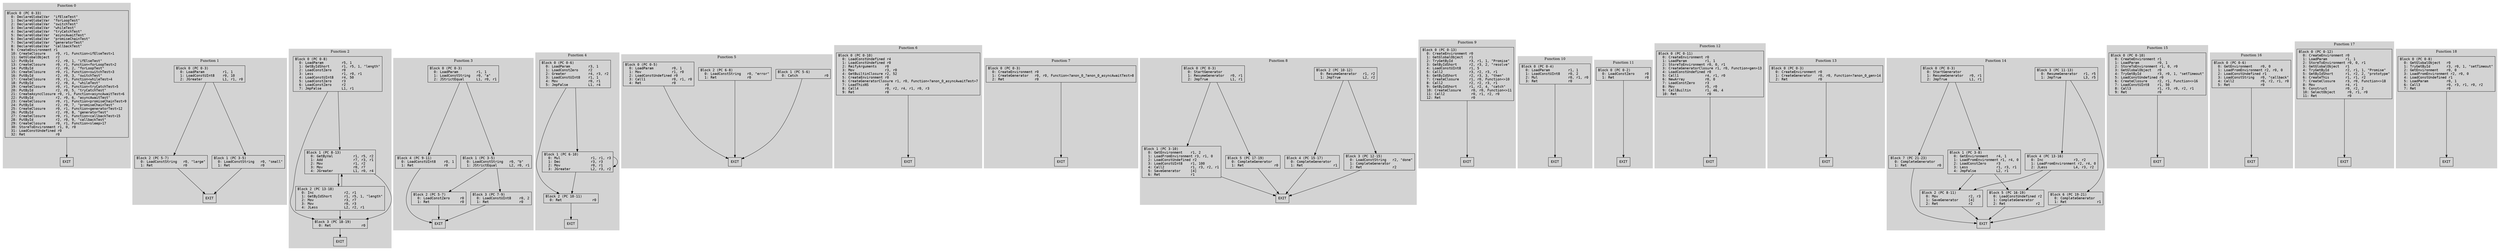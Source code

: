// CFG analysis for flow_control
// Generated from data/flow_control.hbc

digraph {
  rankdir=TB;
  node [shape=box, fontname="monospace"];

  subgraph cluster_function_0 {
    label = "Function 0";
    style = filled;
    color = lightgrey;

    f0_n0 [ label = "Block 0 (PC 0-33)\l  0: DeclareGlobalVar  \"ifElseTest\"\l  1: DeclareGlobalVar  \"forLoopTest\"\l  2: DeclareGlobalVar  \"switchTest\"\l  3: DeclareGlobalVar  \"whileTest\"\l  4: DeclareGlobalVar  \"tryCatchTest\"\l  5: DeclareGlobalVar  \"asyncAwaitTest\"\l  6: DeclareGlobalVar  \"promiseChainTest\"\l  7: DeclareGlobalVar  \"generatorTest\"\l  8: DeclareGlobalVar  \"callbackTest\"\l  9: CreateEnvironment r1\l  10: CreateClosure     r0, r1, Function<ifElseTest>1\l  11: GetGlobalObject   r2\l  12: PutById           r2, r0, 1, \"ifElseTest\"\l  13: CreateClosure     r0, r1, Function<forLoopTest>2\l  14: PutById           r2, r0, 2, \"forLoopTest\"\l  15: CreateClosure     r0, r1, Function<switchTest>3\l  16: PutById           r2, r0, 3, \"switchTest\"\l  17: CreateClosure     r0, r1, Function<whileTest>4\l  18: PutById           r2, r0, 4, \"whileTest\"\l  19: CreateClosure     r0, r1, Function<tryCatchTest>5\l  20: PutById           r2, r0, 5, \"tryCatchTest\"\l  21: CreateAsyncClosure r0, r1, Function<asyncAwaitTest>6\l  22: PutById           r2, r0, 6, \"asyncAwaitTest\"\l  23: CreateClosure     r0, r1, Function<promiseChainTest>9\l  24: PutById           r2, r0, 7, \"promiseChainTest\"\l  25: CreateClosure     r0, r1, Function<generatorTest>12\l  26: PutById           r2, r0, 8, \"generatorTest\"\l  27: CreateClosure     r0, r1, Function<callbackTest>15\l  28: PutById           r2, r0, 9, \"callbackTest\"\l  29: CreateClosure     r0, r1, Function<sleep>17\l  30: StoreToEnvironment r1, 0, r0\l  31: LoadConstUndefined r0\l  32: Ret               r0\l" ]
    f0_n1 [ label = "EXIT" ]

    f0_n0 -> f0_n1
  }

  subgraph cluster_function_1 {
    label = "Function 1";
    style = filled;
    color = lightgrey;

    f1_n0 [ label = "Block 0 (PC 0-3)\l  0: LoadParam         r1, 1\l  1: LoadConstUInt8    r0, 10\l  2: JGreater          L1, r1, r0\l" ]
    f1_n1 [ label = "Block 1 (PC 3-5)\l  0: LoadConstString   r0, \"small\"\l  1: Ret               r0\l" ]
    f1_n2 [ label = "Block 2 (PC 5-7)\l  0: LoadConstString   r0, \"large\"\l  1: Ret               r0\l" ]
    f1_n3 [ label = "EXIT" ]

    f1_n0 -> f1_n2
    f1_n0 -> f1_n1
    f1_n1 -> f1_n3
    f1_n2 -> f1_n3
  }

  subgraph cluster_function_2 {
    label = "Function 2";
    style = filled;
    color = lightgrey;

    f2_n0 [ label = "Block 0 (PC 0-8)\l  0: LoadParam         r5, 1\l  1: GetByIdShort      r1, r5, 1, \"length\"\l  2: LoadConstZero     r0\l  3: Less              r1, r0, r1\l  4: LoadConstUInt8    r4, 50\l  5: LoadConstZero     r3\l  6: LoadConstZero     r2\l  7: JmpFalse          L1, r1\l" ]
    f2_n1 [ label = "Block 1 (PC 8-13)\l  0: GetByVal          r1, r5, r2\l  1: Add               r7, r3, r1\l  2: Mov               r1, r2\l  3: Mov               r0, r7\l  4: JGreater          L1, r0, r4\l" ]
    f2_n2 [ label = "Block 2 (PC 13-18)\l  0: Inc               r2, r1\l  1: GetByIdShort      r1, r5, 1, \"length\"\l  2: Mov               r3, r7\l  3: Mov               r0, r3\l  4: JLess             L2, r2, r1\l" ]
    f2_n3 [ label = "Block 3 (PC 18-19)\l  0: Ret               r0\l" ]
    f2_n4 [ label = "EXIT" ]

    f2_n0 -> f2_n3
    f2_n0 -> f2_n1
    f2_n1 -> f2_n3
    f2_n1 -> f2_n2
    f2_n2 -> f2_n1
    f2_n2 -> f2_n3
    f2_n3 -> f2_n4
  }

  subgraph cluster_function_3 {
    label = "Function 3";
    style = filled;
    color = lightgrey;

    f3_n0 [ label = "Block 0 (PC 0-3)\l  0: LoadParam         r1, 1\l  1: LoadConstString   r0, \"a\"\l  2: JStrictEqual      L1, r0, r1\l" ]
    f3_n1 [ label = "Block 1 (PC 3-5)\l  0: LoadConstString   r0, \"b\"\l  1: JStrictEqual      L2, r0, r1\l" ]
    f3_n2 [ label = "Block 2 (PC 5-7)\l  0: LoadConstZero     r0\l  1: Ret               r0\l" ]
    f3_n3 [ label = "Block 3 (PC 7-9)\l  0: LoadConstUInt8    r0, 2\l  1: Ret               r0\l" ]
    f3_n4 [ label = "Block 4 (PC 9-11)\l  0: LoadConstUInt8    r0, 1\l  1: Ret               r0\l" ]
    f3_n5 [ label = "EXIT" ]

    f3_n0 -> f3_n4
    f3_n0 -> f3_n1
    f3_n1 -> f3_n3
    f3_n1 -> f3_n2
    f3_n2 -> f3_n5
    f3_n3 -> f3_n5
    f3_n4 -> f3_n5
  }

  subgraph cluster_function_4 {
    label = "Function 4";
    style = filled;
    color = lightgrey;

    f4_n0 [ label = "Block 0 (PC 0-6)\l  0: LoadParam         r3, 1\l  1: LoadConstZero     r2\l  2: Greater           r4, r3, r2\l  3: LoadConstUInt8    r1, 1\l  4: Mov               r0, r1\l  5: JmpFalse          L1, r4\l" ]
    f4_n1 [ label = "Block 1 (PC 6-10)\l  0: Mul               r1, r1, r3\l  1: Dec               r3, r3\l  2: Mov               r0, r1\l  3: JGreater          L2, r3, r2\l" ]
    f4_n2 [ label = "Block 2 (PC 10-11)\l  0: Ret               r0\l" ]
    f4_n3 [ label = "EXIT" ]

    f4_n0 -> f4_n2
    f4_n0 -> f4_n1
    f4_n1 -> f4_n1
    f4_n1 -> f4_n2
    f4_n2 -> f4_n3
  }

  subgraph cluster_function_5 {
    label = "Function 5";
    style = filled;
    color = lightgrey;

    f5_n0 [ label = "Block 0 (PC 0-5)\l  0: LoadParam         r0, 1\l  1: Mov               r1, r0\l  2: LoadConstUndefined r0\l  3: Call1             r0, r1, r0\l  4: Ret               r0\l" ]
    f5_n1 [ label = "Block 1 (PC 5-6)\l  0: Catch             r0\l" ]
    f5_n2 [ label = "Block 2 (PC 6-8)\l  0: LoadConstString   r0, \"error\"\l  1: Ret               r0\l" ]
    f5_n3 [ label = "EXIT" ]

    f5_n0 -> f5_n3
    f5_n1 -> f5_n3
    f5_n2 -> f5_n3
  }

  subgraph cluster_function_6 {
    label = "Function 6";
    style = filled;
    color = lightgrey;

    f6_n0 [ label = "Block 0 (PC 0-10)\l  0: LoadConstUndefined r4\l  1: LoadConstUndefined r0\l  2: ReifyArguments    r0\l  3: Mov               r3, r0\l  4: GetBuiltinClosure r2, 52\l  5: CreateEnvironment r0\l  6: CreateGeneratorClosure r1, r0, Function<?anon_0_asyncAwaitTest>7\l  7: LoadThisNS        r0\l  8: Call4             r0, r2, r4, r1, r0, r3\l  9: Ret               r0\l" ]
    f6_n1 [ label = "EXIT" ]

    f6_n0 -> f6_n1
  }

  subgraph cluster_function_7 {
    label = "Function 7";
    style = filled;
    color = lightgrey;

    f7_n0 [ label = "Block 0 (PC 0-3)\l  0: CreateEnvironment r0\l  1: CreateGenerator   r0, r0, Function<?anon_0_?anon_0_asyncAwaitTest>8\l  2: Ret               r0\l" ]
    f7_n1 [ label = "EXIT" ]

    f7_n0 -> f7_n1
  }

  subgraph cluster_function_8 {
    label = "Function 8";
    style = filled;
    color = lightgrey;

    f8_n0 [ label = "Block 0 (PC 0-3)\l  0: StartGenerator    \l  1: ResumeGenerator   r0, r1\l  2: JmpTrue           L1, r1\l" ]
    f8_n1 [ label = "Block 1 (PC 3-10)\l  0: GetEnvironment    r1, 2\l  1: LoadFromEnvironment r3, r1, 0\l  2: LoadConstUndefined r2\l  3: LoadConstUInt8    r1, 100\l  4: Call2             r1, r3, r2, r1\l  5: SaveGenerator     [4]\l  6: Ret               r1\l" ]
    f8_n2 [ label = "Block 2 (PC 10-12)\l  0: ResumeGenerator   r1, r2\l  1: JmpTrue           L2, r2\l" ]
    f8_n3 [ label = "Block 3 (PC 12-15)\l  0: LoadConstString   r2, \"done\"\l  1: CompleteGenerator \l  2: Ret               r2\l" ]
    f8_n4 [ label = "Block 4 (PC 15-17)\l  0: CompleteGenerator \l  1: Ret               r1\l" ]
    f8_n5 [ label = "Block 5 (PC 17-19)\l  0: CompleteGenerator \l  1: Ret               r0\l" ]
    f8_n6 [ label = "EXIT" ]

    f8_n0 -> f8_n5
    f8_n0 -> f8_n1
    f8_n1 -> f8_n6
    f8_n2 -> f8_n4
    f8_n2 -> f8_n3
    f8_n3 -> f8_n6
    f8_n4 -> f8_n6
    f8_n5 -> f8_n6
  }

  subgraph cluster_function_9 {
    label = "Function 9";
    style = filled;
    color = lightgrey;

    f9_n0 [ label = "Block 0 (PC 0-13)\l  0: CreateEnvironment r0\l  1: GetGlobalObject   r1\l  2: TryGetById        r3, r1, 1, \"Promise\"\l  3: GetByIdShort      r2, r3, 2, \"resolve\"\l  4: LoadConstUInt8    r1, 5\l  5: Call2             r3, r2, r3, r1\l  6: GetByIdShort      r2, r3, 3, \"then\"\l  7: CreateClosure     r1, r0, Function<>10\l  8: Call2             r2, r2, r3, r1\l  9: GetByIdShort      r1, r2, 4, \"catch\"\l  10: CreateClosure     r0, r0, Function<>11\l  11: Call2             r0, r1, r2, r0\l  12: Ret               r0\l" ]
    f9_n1 [ label = "EXIT" ]

    f9_n0 -> f9_n1
  }

  subgraph cluster_function_10 {
    label = "Function 10";
    style = filled;
    color = lightgrey;

    f10_n0 [ label = "Block 0 (PC 0-4)\l  0: LoadParam         r1, 1\l  1: LoadConstUInt8    r0, 2\l  2: Mul               r0, r1, r0\l  3: Ret               r0\l" ]
    f10_n1 [ label = "EXIT" ]

    f10_n0 -> f10_n1
  }

  subgraph cluster_function_11 {
    label = "Function 11";
    style = filled;
    color = lightgrey;

    f11_n0 [ label = "Block 0 (PC 0-2)\l  0: LoadConstZero     r0\l  1: Ret               r0\l" ]
    f11_n1 [ label = "EXIT" ]

    f11_n0 -> f11_n1
  }

  subgraph cluster_function_12 {
    label = "Function 12";
    style = filled;
    color = lightgrey;

    f12_n0 [ label = "Block 0 (PC 0-11)\l  0: CreateEnvironment r0\l  1: LoadParam         r1, 1\l  2: StoreToEnvironment r0, 0, r1\l  3: CreateGeneratorClosure r1, r0, Function<gen>13\l  4: LoadConstUndefined r0\l  5: Call1             r4, r1, r0\l  6: NewArray          r0, 0\l  7: LoadConstZero     r3\l  8: Mov               r5, r0\l  9: CallBuiltin       r1, 46, 4\l  10: Ret               r0\l" ]
    f12_n1 [ label = "EXIT" ]

    f12_n0 -> f12_n1
  }

  subgraph cluster_function_13 {
    label = "Function 13";
    style = filled;
    color = lightgrey;

    f13_n0 [ label = "Block 0 (PC 0-3)\l  0: CreateEnvironment r0\l  1: CreateGenerator   r0, r0, Function<?anon_0_gen>14\l  2: Ret               r0\l" ]
    f13_n1 [ label = "EXIT" ]

    f13_n0 -> f13_n1
  }

  subgraph cluster_function_14 {
    label = "Function 14";
    style = filled;
    color = lightgrey;

    f14_n0 [ label = "Block 0 (PC 0-3)\l  0: StartGenerator    \l  1: ResumeGenerator   r0, r1\l  2: JmpTrue           L1, r1\l" ]
    f14_n1 [ label = "Block 1 (PC 3-8)\l  0: GetEnvironment    r4, 1\l  1: LoadFromEnvironment r1, r4, 0\l  2: LoadConstZero     r3\l  3: Less              r1, r3, r1\l  4: JmpFalse          L2, r1\l" ]
    f14_n2 [ label = "Block 2 (PC 8-11)\l  0: Mov               r2, r3\l  1: SaveGenerator     [4]\l  2: Ret               r2\l" ]
    f14_n3 [ label = "Block 3 (PC 11-13)\l  0: ResumeGenerator   r1, r5\l  1: JmpTrue           L3, r5\l" ]
    f14_n4 [ label = "Block 4 (PC 13-16)\l  0: Inc               r3, r2\l  1: LoadFromEnvironment r2, r4, 0\l  2: JLess             L4, r3, r2\l" ]
    f14_n5 [ label = "Block 5 (PC 16-19)\l  0: LoadConstUndefined r2\l  1: CompleteGenerator \l  2: Ret               r2\l" ]
    f14_n6 [ label = "Block 6 (PC 19-21)\l  0: CompleteGenerator \l  1: Ret               r1\l" ]
    f14_n7 [ label = "Block 7 (PC 21-23)\l  0: CompleteGenerator \l  1: Ret               r0\l" ]
    f14_n8 [ label = "EXIT" ]

    f14_n0 -> f14_n7
    f14_n0 -> f14_n1
    f14_n1 -> f14_n5
    f14_n1 -> f14_n2
    f14_n2 -> f14_n8
    f14_n3 -> f14_n6
    f14_n3 -> f14_n4
    f14_n4 -> f14_n2
    f14_n4 -> f14_n5
    f14_n5 -> f14_n8
    f14_n6 -> f14_n8
    f14_n7 -> f14_n8
  }

  subgraph cluster_function_15 {
    label = "Function 15";
    style = filled;
    color = lightgrey;

    f15_n0 [ label = "Block 0 (PC 0-10)\l  0: CreateEnvironment r1\l  1: LoadParam         r0, 1\l  2: StoreToEnvironment r1, 0, r0\l  3: GetGlobalObject   r0\l  4: TryGetById        r3, r0, 1, \"setTimeout\"\l  5: LoadConstUndefined r0\l  6: CreateClosure     r2, r1, Function<>16\l  7: LoadConstUInt8    r1, 50\l  8: Call3             r1, r3, r0, r2, r1\l  9: Ret               r0\l" ]
    f15_n1 [ label = "EXIT" ]

    f15_n0 -> f15_n1
  }

  subgraph cluster_function_16 {
    label = "Function 16";
    style = filled;
    color = lightgrey;

    f16_n0 [ label = "Block 0 (PC 0-6)\l  0: GetEnvironment    r0, 0\l  1: LoadFromEnvironment r2, r0, 0\l  2: LoadConstUndefined r1\l  3: LoadConstString   r0, \"callback\"\l  4: Call2             r0, r2, r1, r0\l  5: Ret               r0\l" ]
    f16_n1 [ label = "EXIT" ]

    f16_n0 -> f16_n1
  }

  subgraph cluster_function_17 {
    label = "Function 17";
    style = filled;
    color = lightgrey;

    f17_n0 [ label = "Block 0 (PC 0-12)\l  0: CreateEnvironment r0\l  1: LoadParam         r1, 1\l  2: StoreToEnvironment r0, 0, r1\l  3: GetGlobalObject   r1\l  4: TryGetById        r2, r1, 1, \"Promise\"\l  5: GetByIdShort      r1, r2, 2, \"prototype\"\l  6: CreateThis        r1, r1, r2\l  7: CreateClosure     r3, r0, Function<>18\l  8: Mov               r4, r1\l  9: Construct         r0, r2, 2\l  10: SelectObject      r0, r1, r0\l  11: Ret               r0\l" ]
    f17_n1 [ label = "EXIT" ]

    f17_n0 -> f17_n1
  }

  subgraph cluster_function_18 {
    label = "Function 18";
    style = filled;
    color = lightgrey;

    f18_n0 [ label = "Block 0 (PC 0-8)\l  0: GetGlobalObject   r0\l  1: TryGetById        r3, r0, 1, \"setTimeout\"\l  2: GetEnvironment    r0, 0\l  3: LoadFromEnvironment r2, r0, 0\l  4: LoadConstUndefined r1\l  5: LoadParam         r0, 1\l  6: Call3             r0, r3, r1, r0, r2\l  7: Ret               r0\l" ]
    f18_n1 [ label = "EXIT" ]

    f18_n0 -> f18_n1
  }

}
